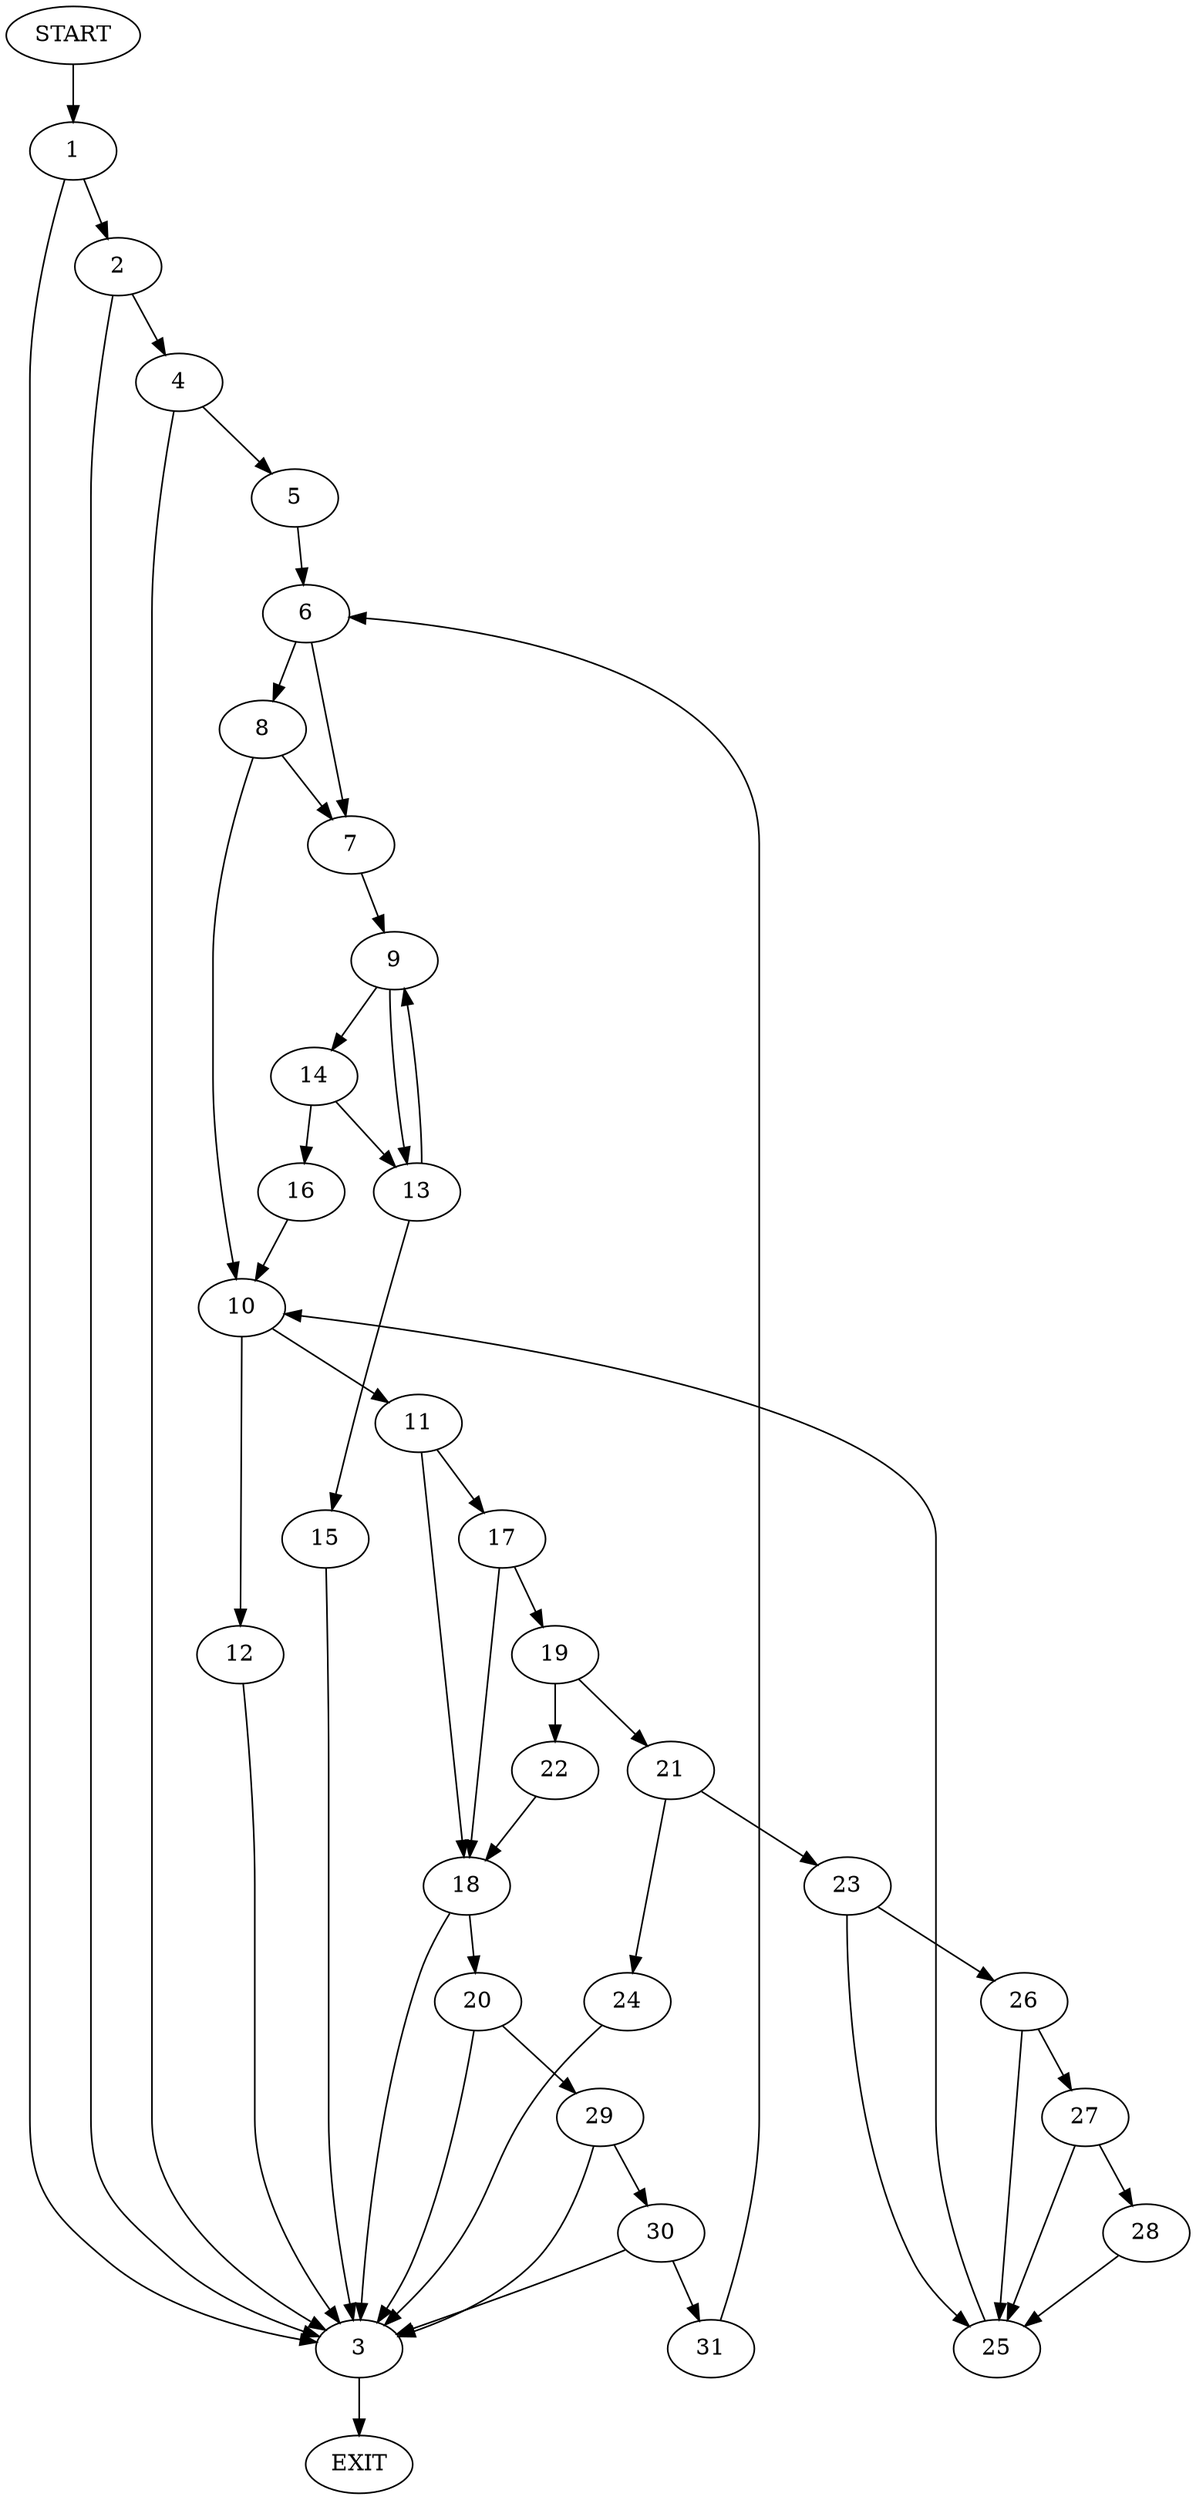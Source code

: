 digraph {
0 [label="START"]
32 [label="EXIT"]
0 -> 1
1 -> 2
1 -> 3
2 -> 3
2 -> 4
3 -> 32
4 -> 5
4 -> 3
5 -> 6
6 -> 7
6 -> 8
7 -> 9
8 -> 7
8 -> 10
10 -> 11
10 -> 12
9 -> 13
9 -> 14
13 -> 9
13 -> 15
14 -> 13
14 -> 16
16 -> 10
15 -> 3
11 -> 17
11 -> 18
12 -> 3
17 -> 18
17 -> 19
18 -> 20
18 -> 3
19 -> 21
19 -> 22
22 -> 18
21 -> 23
21 -> 24
24 -> 3
23 -> 25
23 -> 26
25 -> 10
26 -> 25
26 -> 27
27 -> 25
27 -> 28
28 -> 25
20 -> 29
20 -> 3
29 -> 30
29 -> 3
30 -> 3
30 -> 31
31 -> 6
}
